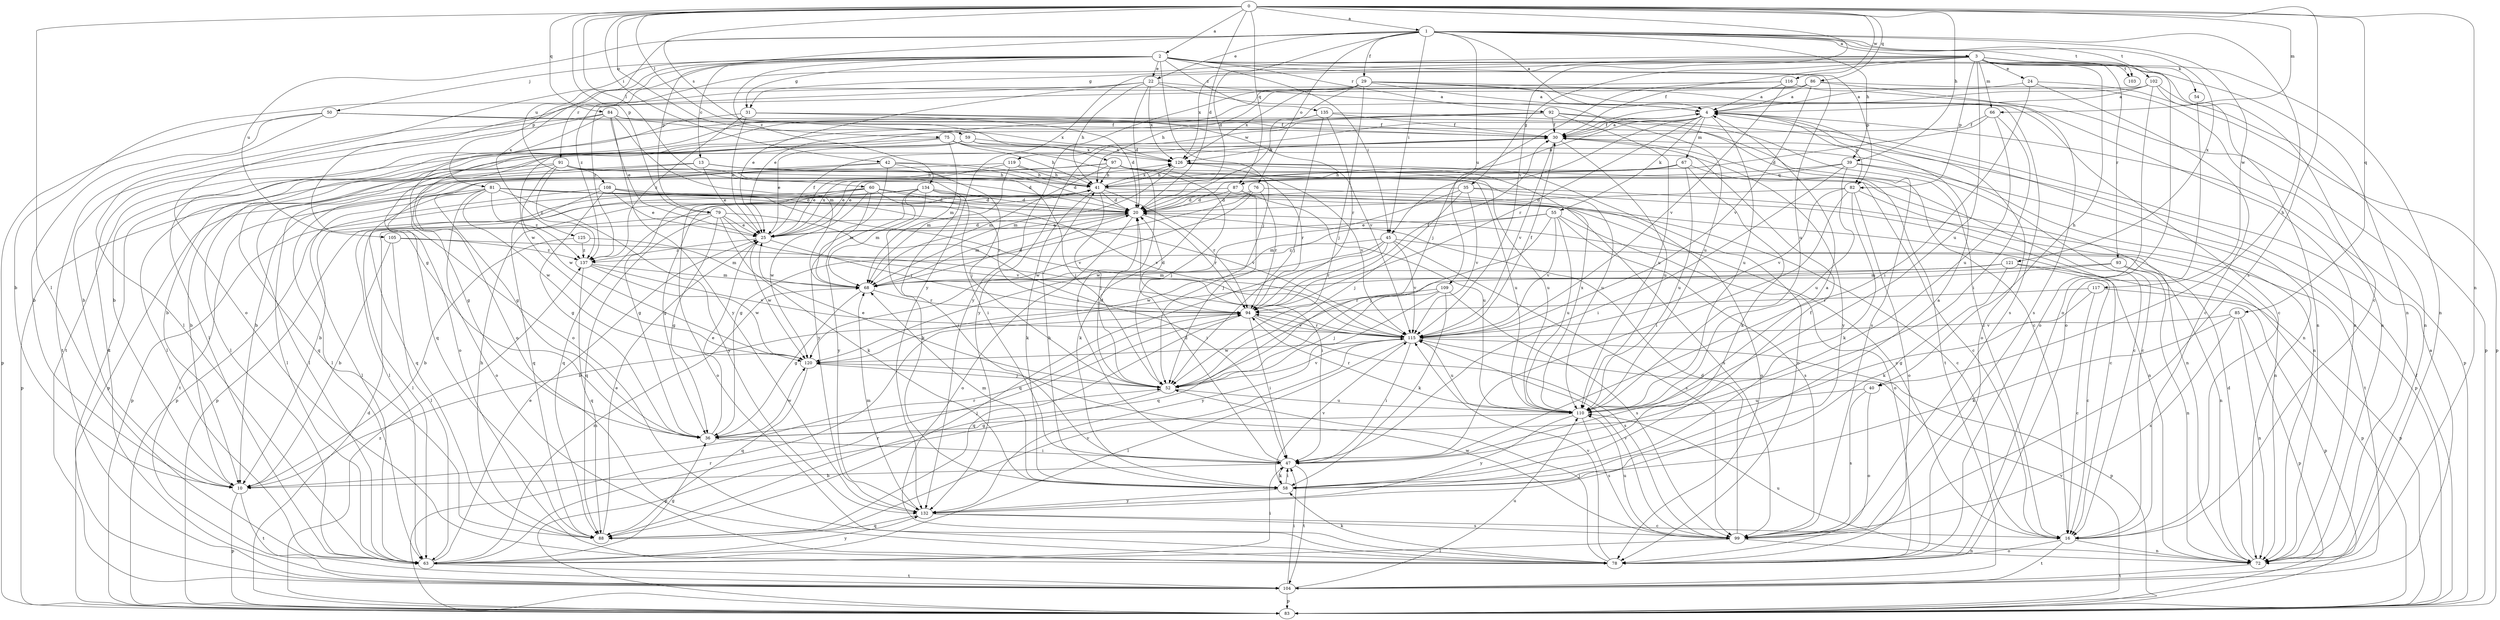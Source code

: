 strict digraph  {
0;
1;
2;
3;
4;
10;
13;
16;
20;
22;
24;
25;
29;
30;
31;
35;
36;
39;
40;
41;
42;
45;
47;
50;
52;
54;
55;
58;
59;
60;
63;
66;
67;
68;
72;
75;
76;
78;
79;
81;
82;
83;
84;
85;
86;
87;
88;
91;
92;
93;
94;
97;
99;
102;
103;
104;
105;
108;
109;
110;
115;
116;
117;
119;
120;
121;
125;
126;
132;
134;
135;
137;
0 -> 1  [label=a];
0 -> 2  [label=a];
0 -> 20  [label=d];
0 -> 39  [label=h];
0 -> 42  [label=i];
0 -> 59  [label=l];
0 -> 60  [label=l];
0 -> 63  [label=l];
0 -> 66  [label=m];
0 -> 72  [label=n];
0 -> 75  [label=o];
0 -> 79  [label=p];
0 -> 84  [label=q];
0 -> 85  [label=q];
0 -> 86  [label=q];
0 -> 87  [label=q];
0 -> 97  [label=s];
0 -> 99  [label=s];
0 -> 115  [label=v];
0 -> 116  [label=w];
1 -> 3  [label=a];
1 -> 4  [label=a];
1 -> 20  [label=d];
1 -> 22  [label=e];
1 -> 29  [label=f];
1 -> 39  [label=h];
1 -> 40  [label=h];
1 -> 45  [label=i];
1 -> 76  [label=o];
1 -> 79  [label=p];
1 -> 102  [label=t];
1 -> 103  [label=t];
1 -> 105  [label=u];
1 -> 108  [label=u];
1 -> 109  [label=u];
1 -> 117  [label=w];
1 -> 121  [label=x];
2 -> 13  [label=c];
2 -> 16  [label=c];
2 -> 22  [label=e];
2 -> 31  [label=g];
2 -> 45  [label=i];
2 -> 50  [label=j];
2 -> 52  [label=j];
2 -> 72  [label=n];
2 -> 78  [label=o];
2 -> 81  [label=p];
2 -> 82  [label=p];
2 -> 91  [label=r];
2 -> 92  [label=r];
2 -> 110  [label=u];
2 -> 125  [label=x];
2 -> 134  [label=z];
2 -> 135  [label=z];
3 -> 24  [label=e];
3 -> 30  [label=f];
3 -> 31  [label=g];
3 -> 35  [label=g];
3 -> 40  [label=h];
3 -> 54  [label=k];
3 -> 66  [label=m];
3 -> 72  [label=n];
3 -> 78  [label=o];
3 -> 82  [label=p];
3 -> 93  [label=r];
3 -> 103  [label=t];
3 -> 110  [label=u];
3 -> 126  [label=x];
3 -> 132  [label=y];
3 -> 137  [label=z];
4 -> 30  [label=f];
4 -> 41  [label=h];
4 -> 45  [label=i];
4 -> 55  [label=k];
4 -> 67  [label=m];
4 -> 78  [label=o];
4 -> 82  [label=p];
4 -> 83  [label=p];
4 -> 94  [label=r];
4 -> 110  [label=u];
4 -> 119  [label=w];
4 -> 132  [label=y];
10 -> 83  [label=p];
10 -> 94  [label=r];
10 -> 104  [label=t];
13 -> 10  [label=b];
13 -> 25  [label=e];
13 -> 41  [label=h];
13 -> 52  [label=j];
13 -> 63  [label=l];
13 -> 72  [label=n];
16 -> 72  [label=n];
16 -> 78  [label=o];
16 -> 104  [label=t];
20 -> 25  [label=e];
20 -> 68  [label=m];
20 -> 78  [label=o];
20 -> 94  [label=r];
22 -> 4  [label=a];
22 -> 20  [label=d];
22 -> 25  [label=e];
22 -> 41  [label=h];
22 -> 110  [label=u];
22 -> 126  [label=x];
22 -> 137  [label=z];
24 -> 4  [label=a];
24 -> 16  [label=c];
24 -> 47  [label=i];
24 -> 83  [label=p];
25 -> 20  [label=d];
25 -> 30  [label=f];
25 -> 94  [label=r];
25 -> 120  [label=w];
25 -> 126  [label=x];
25 -> 137  [label=z];
29 -> 4  [label=a];
29 -> 16  [label=c];
29 -> 20  [label=d];
29 -> 36  [label=g];
29 -> 52  [label=j];
29 -> 72  [label=n];
29 -> 99  [label=s];
29 -> 126  [label=x];
29 -> 132  [label=y];
30 -> 4  [label=a];
30 -> 63  [label=l];
30 -> 104  [label=t];
30 -> 110  [label=u];
30 -> 115  [label=v];
30 -> 126  [label=x];
31 -> 20  [label=d];
31 -> 25  [label=e];
31 -> 30  [label=f];
31 -> 63  [label=l];
31 -> 115  [label=v];
31 -> 137  [label=z];
35 -> 16  [label=c];
35 -> 20  [label=d];
35 -> 52  [label=j];
35 -> 104  [label=t];
35 -> 115  [label=v];
35 -> 120  [label=w];
36 -> 25  [label=e];
36 -> 47  [label=i];
36 -> 52  [label=j];
36 -> 120  [label=w];
39 -> 16  [label=c];
39 -> 25  [label=e];
39 -> 47  [label=i];
39 -> 83  [label=p];
39 -> 87  [label=q];
39 -> 110  [label=u];
40 -> 78  [label=o];
40 -> 99  [label=s];
40 -> 110  [label=u];
41 -> 20  [label=d];
41 -> 36  [label=g];
41 -> 52  [label=j];
41 -> 58  [label=k];
41 -> 83  [label=p];
41 -> 94  [label=r];
41 -> 99  [label=s];
41 -> 126  [label=x];
42 -> 20  [label=d];
42 -> 36  [label=g];
42 -> 41  [label=h];
42 -> 52  [label=j];
42 -> 63  [label=l];
42 -> 132  [label=y];
45 -> 72  [label=n];
45 -> 88  [label=q];
45 -> 94  [label=r];
45 -> 99  [label=s];
45 -> 115  [label=v];
45 -> 120  [label=w];
45 -> 137  [label=z];
47 -> 4  [label=a];
47 -> 10  [label=b];
47 -> 20  [label=d];
47 -> 58  [label=k];
47 -> 104  [label=t];
50 -> 10  [label=b];
50 -> 16  [label=c];
50 -> 30  [label=f];
50 -> 83  [label=p];
50 -> 104  [label=t];
52 -> 20  [label=d];
52 -> 25  [label=e];
52 -> 83  [label=p];
52 -> 110  [label=u];
52 -> 115  [label=v];
54 -> 78  [label=o];
55 -> 25  [label=e];
55 -> 52  [label=j];
55 -> 68  [label=m];
55 -> 78  [label=o];
55 -> 99  [label=s];
55 -> 110  [label=u];
55 -> 115  [label=v];
58 -> 4  [label=a];
58 -> 30  [label=f];
58 -> 41  [label=h];
58 -> 47  [label=i];
58 -> 68  [label=m];
58 -> 115  [label=v];
58 -> 132  [label=y];
59 -> 10  [label=b];
59 -> 25  [label=e];
59 -> 72  [label=n];
59 -> 88  [label=q];
59 -> 126  [label=x];
59 -> 132  [label=y];
60 -> 20  [label=d];
60 -> 36  [label=g];
60 -> 68  [label=m];
60 -> 78  [label=o];
60 -> 83  [label=p];
60 -> 94  [label=r];
60 -> 115  [label=v];
60 -> 120  [label=w];
63 -> 25  [label=e];
63 -> 36  [label=g];
63 -> 47  [label=i];
63 -> 68  [label=m];
63 -> 94  [label=r];
63 -> 104  [label=t];
63 -> 132  [label=y];
66 -> 20  [label=d];
66 -> 30  [label=f];
66 -> 47  [label=i];
66 -> 110  [label=u];
67 -> 10  [label=b];
67 -> 16  [label=c];
67 -> 25  [label=e];
67 -> 41  [label=h];
67 -> 58  [label=k];
67 -> 110  [label=u];
68 -> 20  [label=d];
68 -> 36  [label=g];
68 -> 94  [label=r];
72 -> 20  [label=d];
72 -> 104  [label=t];
72 -> 110  [label=u];
75 -> 41  [label=h];
75 -> 47  [label=i];
75 -> 63  [label=l];
75 -> 68  [label=m];
75 -> 78  [label=o];
75 -> 126  [label=x];
76 -> 20  [label=d];
76 -> 36  [label=g];
76 -> 78  [label=o];
76 -> 94  [label=r];
76 -> 120  [label=w];
78 -> 52  [label=j];
78 -> 58  [label=k];
78 -> 115  [label=v];
79 -> 25  [label=e];
79 -> 36  [label=g];
79 -> 47  [label=i];
79 -> 58  [label=k];
79 -> 63  [label=l];
79 -> 88  [label=q];
79 -> 115  [label=v];
81 -> 20  [label=d];
81 -> 63  [label=l];
81 -> 72  [label=n];
81 -> 78  [label=o];
81 -> 88  [label=q];
81 -> 104  [label=t];
81 -> 115  [label=v];
81 -> 120  [label=w];
81 -> 132  [label=y];
81 -> 137  [label=z];
82 -> 20  [label=d];
82 -> 47  [label=i];
82 -> 58  [label=k];
82 -> 72  [label=n];
82 -> 78  [label=o];
82 -> 115  [label=v];
83 -> 20  [label=d];
83 -> 30  [label=f];
83 -> 94  [label=r];
83 -> 115  [label=v];
83 -> 137  [label=z];
84 -> 10  [label=b];
84 -> 25  [label=e];
84 -> 30  [label=f];
84 -> 68  [label=m];
84 -> 78  [label=o];
84 -> 104  [label=t];
84 -> 126  [label=x];
84 -> 132  [label=y];
85 -> 58  [label=k];
85 -> 72  [label=n];
85 -> 83  [label=p];
85 -> 99  [label=s];
85 -> 115  [label=v];
86 -> 4  [label=a];
86 -> 25  [label=e];
86 -> 63  [label=l];
86 -> 72  [label=n];
86 -> 99  [label=s];
86 -> 115  [label=v];
87 -> 20  [label=d];
87 -> 52  [label=j];
87 -> 58  [label=k];
87 -> 88  [label=q];
87 -> 110  [label=u];
88 -> 25  [label=e];
88 -> 41  [label=h];
88 -> 115  [label=v];
91 -> 20  [label=d];
91 -> 41  [label=h];
91 -> 47  [label=i];
91 -> 83  [label=p];
91 -> 88  [label=q];
91 -> 120  [label=w];
91 -> 137  [label=z];
92 -> 16  [label=c];
92 -> 30  [label=f];
92 -> 72  [label=n];
92 -> 78  [label=o];
92 -> 104  [label=t];
92 -> 110  [label=u];
92 -> 120  [label=w];
93 -> 68  [label=m];
93 -> 72  [label=n];
93 -> 83  [label=p];
93 -> 88  [label=q];
94 -> 20  [label=d];
94 -> 30  [label=f];
94 -> 47  [label=i];
94 -> 88  [label=q];
94 -> 99  [label=s];
94 -> 115  [label=v];
97 -> 16  [label=c];
97 -> 36  [label=g];
97 -> 41  [label=h];
97 -> 52  [label=j];
97 -> 68  [label=m];
97 -> 83  [label=p];
97 -> 94  [label=r];
97 -> 110  [label=u];
99 -> 20  [label=d];
99 -> 63  [label=l];
99 -> 72  [label=n];
99 -> 110  [label=u];
99 -> 115  [label=v];
99 -> 120  [label=w];
102 -> 4  [label=a];
102 -> 30  [label=f];
102 -> 41  [label=h];
102 -> 72  [label=n];
102 -> 78  [label=o];
102 -> 83  [label=p];
104 -> 4  [label=a];
104 -> 47  [label=i];
104 -> 83  [label=p];
104 -> 110  [label=u];
105 -> 10  [label=b];
105 -> 47  [label=i];
105 -> 63  [label=l];
105 -> 137  [label=z];
108 -> 16  [label=c];
108 -> 20  [label=d];
108 -> 25  [label=e];
108 -> 36  [label=g];
108 -> 83  [label=p];
108 -> 88  [label=q];
108 -> 115  [label=v];
109 -> 52  [label=j];
109 -> 58  [label=k];
109 -> 94  [label=r];
109 -> 99  [label=s];
109 -> 132  [label=y];
110 -> 36  [label=g];
110 -> 94  [label=r];
110 -> 99  [label=s];
110 -> 126  [label=x];
110 -> 132  [label=y];
115 -> 30  [label=f];
115 -> 47  [label=i];
115 -> 63  [label=l];
115 -> 83  [label=p];
115 -> 94  [label=r];
115 -> 110  [label=u];
115 -> 120  [label=w];
116 -> 4  [label=a];
116 -> 10  [label=b];
116 -> 52  [label=j];
116 -> 72  [label=n];
116 -> 115  [label=v];
117 -> 16  [label=c];
117 -> 36  [label=g];
117 -> 83  [label=p];
117 -> 94  [label=r];
119 -> 25  [label=e];
119 -> 41  [label=h];
119 -> 63  [label=l];
119 -> 68  [label=m];
119 -> 110  [label=u];
120 -> 52  [label=j];
120 -> 88  [label=q];
121 -> 10  [label=b];
121 -> 16  [label=c];
121 -> 58  [label=k];
121 -> 68  [label=m];
121 -> 83  [label=p];
125 -> 10  [label=b];
125 -> 68  [label=m];
125 -> 137  [label=z];
126 -> 41  [label=h];
126 -> 68  [label=m];
126 -> 78  [label=o];
126 -> 110  [label=u];
126 -> 115  [label=v];
132 -> 16  [label=c];
132 -> 68  [label=m];
132 -> 88  [label=q];
132 -> 99  [label=s];
134 -> 10  [label=b];
134 -> 16  [label=c];
134 -> 20  [label=d];
134 -> 47  [label=i];
134 -> 58  [label=k];
134 -> 63  [label=l];
134 -> 68  [label=m];
134 -> 132  [label=y];
135 -> 10  [label=b];
135 -> 30  [label=f];
135 -> 52  [label=j];
135 -> 94  [label=r];
135 -> 99  [label=s];
135 -> 104  [label=t];
137 -> 68  [label=m];
137 -> 88  [label=q];
137 -> 115  [label=v];
137 -> 120  [label=w];
}
